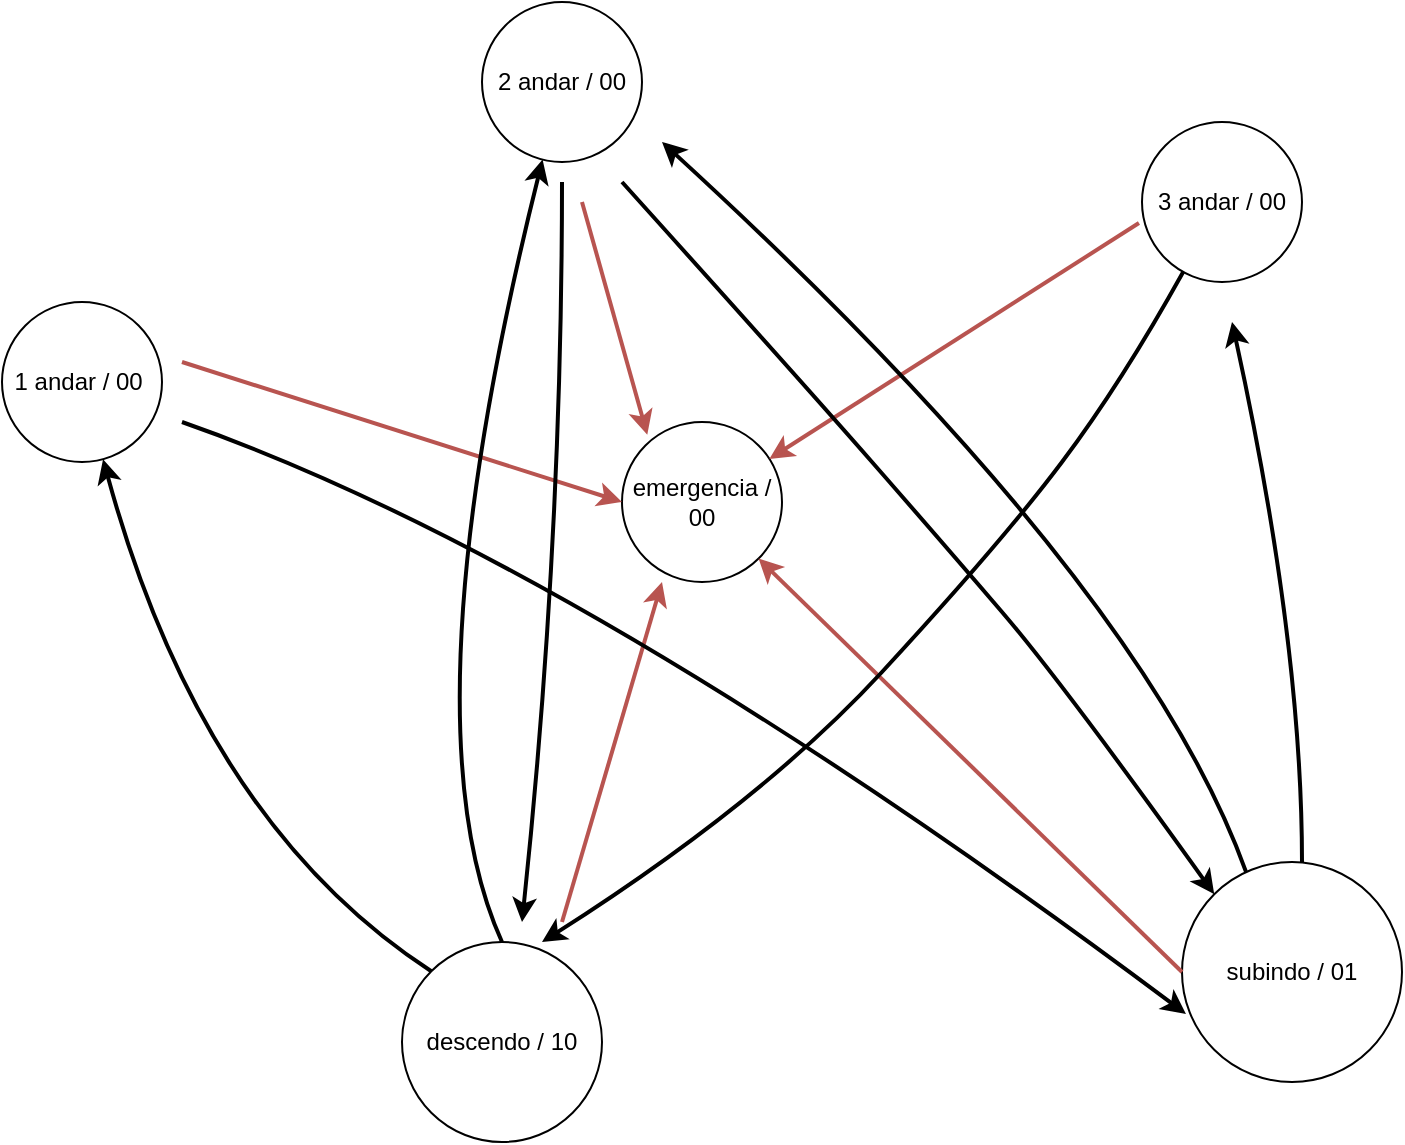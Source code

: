 <mxfile version="14.7.6" type="google"><diagram id="-iqM8rC-7A34NJt66M_C" name="Page-1"><mxGraphModel dx="1422" dy="762" grid="1" gridSize="10" guides="1" tooltips="1" connect="1" arrows="1" fold="1" page="1" pageScale="1" pageWidth="827" pageHeight="1169" math="0" shadow="0"><root><mxCell id="0"/><mxCell id="1" parent="0"/><mxCell id="JEFxncGDEQIBqT9fs3Xw-1" value="1 andar / 00&amp;nbsp;" style="ellipse;whiteSpace=wrap;html=1;aspect=fixed;" parent="1" vertex="1"><mxGeometry x="50" y="170" width="80" height="80" as="geometry"/></mxCell><mxCell id="JEFxncGDEQIBqT9fs3Xw-2" value="2 andar / 00" style="ellipse;whiteSpace=wrap;html=1;aspect=fixed;" parent="1" vertex="1"><mxGeometry x="290" y="20" width="80" height="80" as="geometry"/></mxCell><mxCell id="JEFxncGDEQIBqT9fs3Xw-3" value="3 andar / 00" style="ellipse;whiteSpace=wrap;html=1;aspect=fixed;" parent="1" vertex="1"><mxGeometry x="620" y="80" width="80" height="80" as="geometry"/></mxCell><mxCell id="JEFxncGDEQIBqT9fs3Xw-4" value="subindo / 01" style="ellipse;whiteSpace=wrap;html=1;aspect=fixed;" parent="1" vertex="1"><mxGeometry x="640" y="450" width="110" height="110" as="geometry"/></mxCell><mxCell id="JEFxncGDEQIBqT9fs3Xw-5" value="descendo / 10" style="ellipse;whiteSpace=wrap;html=1;aspect=fixed;" parent="1" vertex="1"><mxGeometry x="250" y="490" width="100" height="100" as="geometry"/></mxCell><mxCell id="JEFxncGDEQIBqT9fs3Xw-6" value="emergencia / 00" style="ellipse;whiteSpace=wrap;html=1;aspect=fixed;" parent="1" vertex="1"><mxGeometry x="360" y="230" width="80" height="80" as="geometry"/></mxCell><mxCell id="JEFxncGDEQIBqT9fs3Xw-16" value="" style="endArrow=classic;html=1;entryX=0;entryY=0.5;entryDx=0;entryDy=0;fillColor=#f8cecc;strokeColor=#b85450;strokeWidth=2;" parent="1" target="JEFxncGDEQIBqT9fs3Xw-6" edge="1"><mxGeometry width="50" height="50" relative="1" as="geometry"><mxPoint x="140" y="200" as="sourcePoint"/><mxPoint x="230" y="170" as="targetPoint"/></mxGeometry></mxCell><mxCell id="JEFxncGDEQIBqT9fs3Xw-17" value="" style="endArrow=classic;html=1;entryX=0.158;entryY=0.079;entryDx=0;entryDy=0;fillColor=#f8cecc;strokeColor=#b85450;strokeWidth=2;entryPerimeter=0;" parent="1" target="JEFxncGDEQIBqT9fs3Xw-6" edge="1"><mxGeometry width="50" height="50" relative="1" as="geometry"><mxPoint x="340" y="120" as="sourcePoint"/><mxPoint x="370" y="280.0" as="targetPoint"/></mxGeometry></mxCell><mxCell id="JEFxncGDEQIBqT9fs3Xw-18" value="" style="endArrow=classic;html=1;fillColor=#f8cecc;strokeColor=#b85450;strokeWidth=2;exitX=-0.019;exitY=0.631;exitDx=0;exitDy=0;exitPerimeter=0;" parent="1" source="JEFxncGDEQIBqT9fs3Xw-3" target="JEFxncGDEQIBqT9fs3Xw-6" edge="1"><mxGeometry width="50" height="50" relative="1" as="geometry"><mxPoint x="520" y="151.84" as="sourcePoint"/><mxPoint x="552.64" y="268.16" as="targetPoint"/></mxGeometry></mxCell><mxCell id="JEFxncGDEQIBqT9fs3Xw-19" value="" style="endArrow=classic;html=1;entryX=1;entryY=1;entryDx=0;entryDy=0;fillColor=#f8cecc;strokeColor=#b85450;strokeWidth=2;exitX=0;exitY=0.5;exitDx=0;exitDy=0;" parent="1" source="JEFxncGDEQIBqT9fs3Xw-4" target="JEFxncGDEQIBqT9fs3Xw-6" edge="1"><mxGeometry width="50" height="50" relative="1" as="geometry"><mxPoint x="360" y="140" as="sourcePoint"/><mxPoint x="392.64" y="256.32" as="targetPoint"/></mxGeometry></mxCell><mxCell id="JEFxncGDEQIBqT9fs3Xw-20" value="" style="endArrow=classic;html=1;fillColor=#f8cecc;strokeColor=#b85450;strokeWidth=2;" parent="1" edge="1"><mxGeometry width="50" height="50" relative="1" as="geometry"><mxPoint x="330" y="480" as="sourcePoint"/><mxPoint x="380" y="310" as="targetPoint"/></mxGeometry></mxCell><mxCell id="JEFxncGDEQIBqT9fs3Xw-25" value="" style="curved=1;endArrow=classic;html=1;strokeWidth=2;exitX=0.5;exitY=0;exitDx=0;exitDy=0;" parent="1" source="JEFxncGDEQIBqT9fs3Xw-5" target="JEFxncGDEQIBqT9fs3Xw-2" edge="1"><mxGeometry width="50" height="50" relative="1" as="geometry"><mxPoint x="160" y="170" as="sourcePoint"/><mxPoint x="210" y="120" as="targetPoint"/><Array as="points"><mxPoint x="250" y="380"/></Array></mxGeometry></mxCell><mxCell id="JEFxncGDEQIBqT9fs3Xw-26" value="" style="curved=1;endArrow=classic;html=1;strokeColor=#000000;strokeWidth=2;" parent="1" edge="1"><mxGeometry width="50" height="50" relative="1" as="geometry"><mxPoint x="330" y="110" as="sourcePoint"/><mxPoint x="310" y="480" as="targetPoint"/><Array as="points"><mxPoint x="330" y="290"/></Array></mxGeometry></mxCell><mxCell id="JEFxncGDEQIBqT9fs3Xw-27" value="" style="curved=1;endArrow=classic;html=1;strokeColor=#000000;strokeWidth=2;entryX=0.018;entryY=0.691;entryDx=0;entryDy=0;entryPerimeter=0;" parent="1" target="JEFxncGDEQIBqT9fs3Xw-4" edge="1"><mxGeometry width="50" height="50" relative="1" as="geometry"><mxPoint x="140" y="230" as="sourcePoint"/><mxPoint x="630" y="520" as="targetPoint"/><Array as="points"><mxPoint x="340" y="300"/></Array></mxGeometry></mxCell><mxCell id="JEFxncGDEQIBqT9fs3Xw-28" value="" style="curved=1;endArrow=classic;html=1;strokeWidth=2;exitX=0;exitY=0;exitDx=0;exitDy=0;" parent="1" source="JEFxncGDEQIBqT9fs3Xw-5" target="JEFxncGDEQIBqT9fs3Xw-1" edge="1"><mxGeometry width="50" height="50" relative="1" as="geometry"><mxPoint x="305" y="500" as="sourcePoint"/><mxPoint x="330.275" y="108.8" as="targetPoint"/><Array as="points"><mxPoint x="150" y="430"/></Array></mxGeometry></mxCell><mxCell id="JEFxncGDEQIBqT9fs3Xw-29" value="" style="curved=1;endArrow=classic;html=1;strokeWidth=2;" parent="1" edge="1"><mxGeometry width="50" height="50" relative="1" as="geometry"><mxPoint x="700" y="450" as="sourcePoint"/><mxPoint x="665" y="180" as="targetPoint"/><Array as="points"><mxPoint x="700" y="340"/></Array></mxGeometry></mxCell><mxCell id="JEFxncGDEQIBqT9fs3Xw-30" value="" style="curved=1;endArrow=classic;html=1;strokeColor=#000000;strokeWidth=2;" parent="1" source="JEFxncGDEQIBqT9fs3Xw-3" edge="1"><mxGeometry width="50" height="50" relative="1" as="geometry"><mxPoint x="340" y="120" as="sourcePoint"/><mxPoint x="320" y="490" as="targetPoint"/><Array as="points"><mxPoint x="610" y="210"/><mxPoint x="550" y="290"/><mxPoint x="430" y="420"/></Array></mxGeometry></mxCell><mxCell id="JEFxncGDEQIBqT9fs3Xw-33" value="" style="curved=1;endArrow=classic;html=1;strokeColor=#000000;strokeWidth=2;entryX=0;entryY=0;entryDx=0;entryDy=0;" parent="1" target="JEFxncGDEQIBqT9fs3Xw-4" edge="1"><mxGeometry width="50" height="50" relative="1" as="geometry"><mxPoint x="360" y="110" as="sourcePoint"/><mxPoint x="680" y="450" as="targetPoint"/><Array as="points"><mxPoint x="450" y="210"/><mxPoint x="520" y="290"/><mxPoint x="580" y="360"/></Array></mxGeometry></mxCell><mxCell id="JEFxncGDEQIBqT9fs3Xw-34" value="" style="curved=1;endArrow=classic;html=1;strokeWidth=2;exitX=0.291;exitY=0.045;exitDx=0;exitDy=0;exitPerimeter=0;" parent="1" source="JEFxncGDEQIBqT9fs3Xw-4" edge="1"><mxGeometry width="50" height="50" relative="1" as="geometry"><mxPoint x="670" y="440" as="sourcePoint"/><mxPoint x="380" y="90" as="targetPoint"/><Array as="points"><mxPoint x="620" y="310"/></Array></mxGeometry></mxCell></root></mxGraphModel></diagram></mxfile>